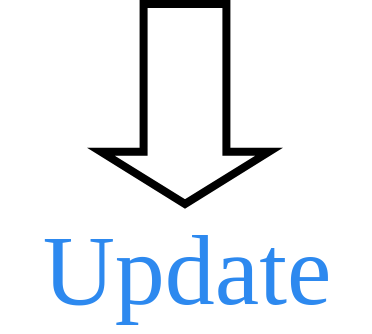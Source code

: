 <mxfile version="12.4.2" type="device" pages="1"><diagram id="e7EGx5Psjcc6WX5NI6Eh" name="Page-1"><mxGraphModel dx="395" dy="262" grid="0" gridSize="10" guides="1" tooltips="1" connect="1" arrows="1" fold="1" page="1" pageScale="1" pageWidth="1169" pageHeight="827" math="0" shadow="0" extFonts="Fredoka One^https://fonts.googleapis.com/css?family=Fredoka+One"><root><mxCell id="0"/><mxCell id="1" parent="0"/><mxCell id="IQgyRWIfkWvbOqjWUG-i-7" value="Update" style="text;html=1;align=center;verticalAlign=middle;resizable=0;points=[];;autosize=1;labelBackgroundColor=none;fontColor=#2D89EF;fontFamily=Fredoka One;fontSize=50;" parent="1" vertex="1"><mxGeometry x="58" y="243" width="185" height="64" as="geometry"/></mxCell><mxCell id="7sN1jls9T2vYihRuYd3L-2" value="" style="shape=singleArrow;direction=south;whiteSpace=wrap;html=1;labelBackgroundColor=none;strokeColor=#000000;strokeWidth=4;fillColor=none;fontFamily=Fredoka One;fontSize=50;fontColor=#2D89EF;arrowWidth=0.493;arrowSize=0.261;" vertex="1" parent="1"><mxGeometry x="108.5" y="143" width="84" height="100" as="geometry"/></mxCell></root></mxGraphModel></diagram></mxfile>
